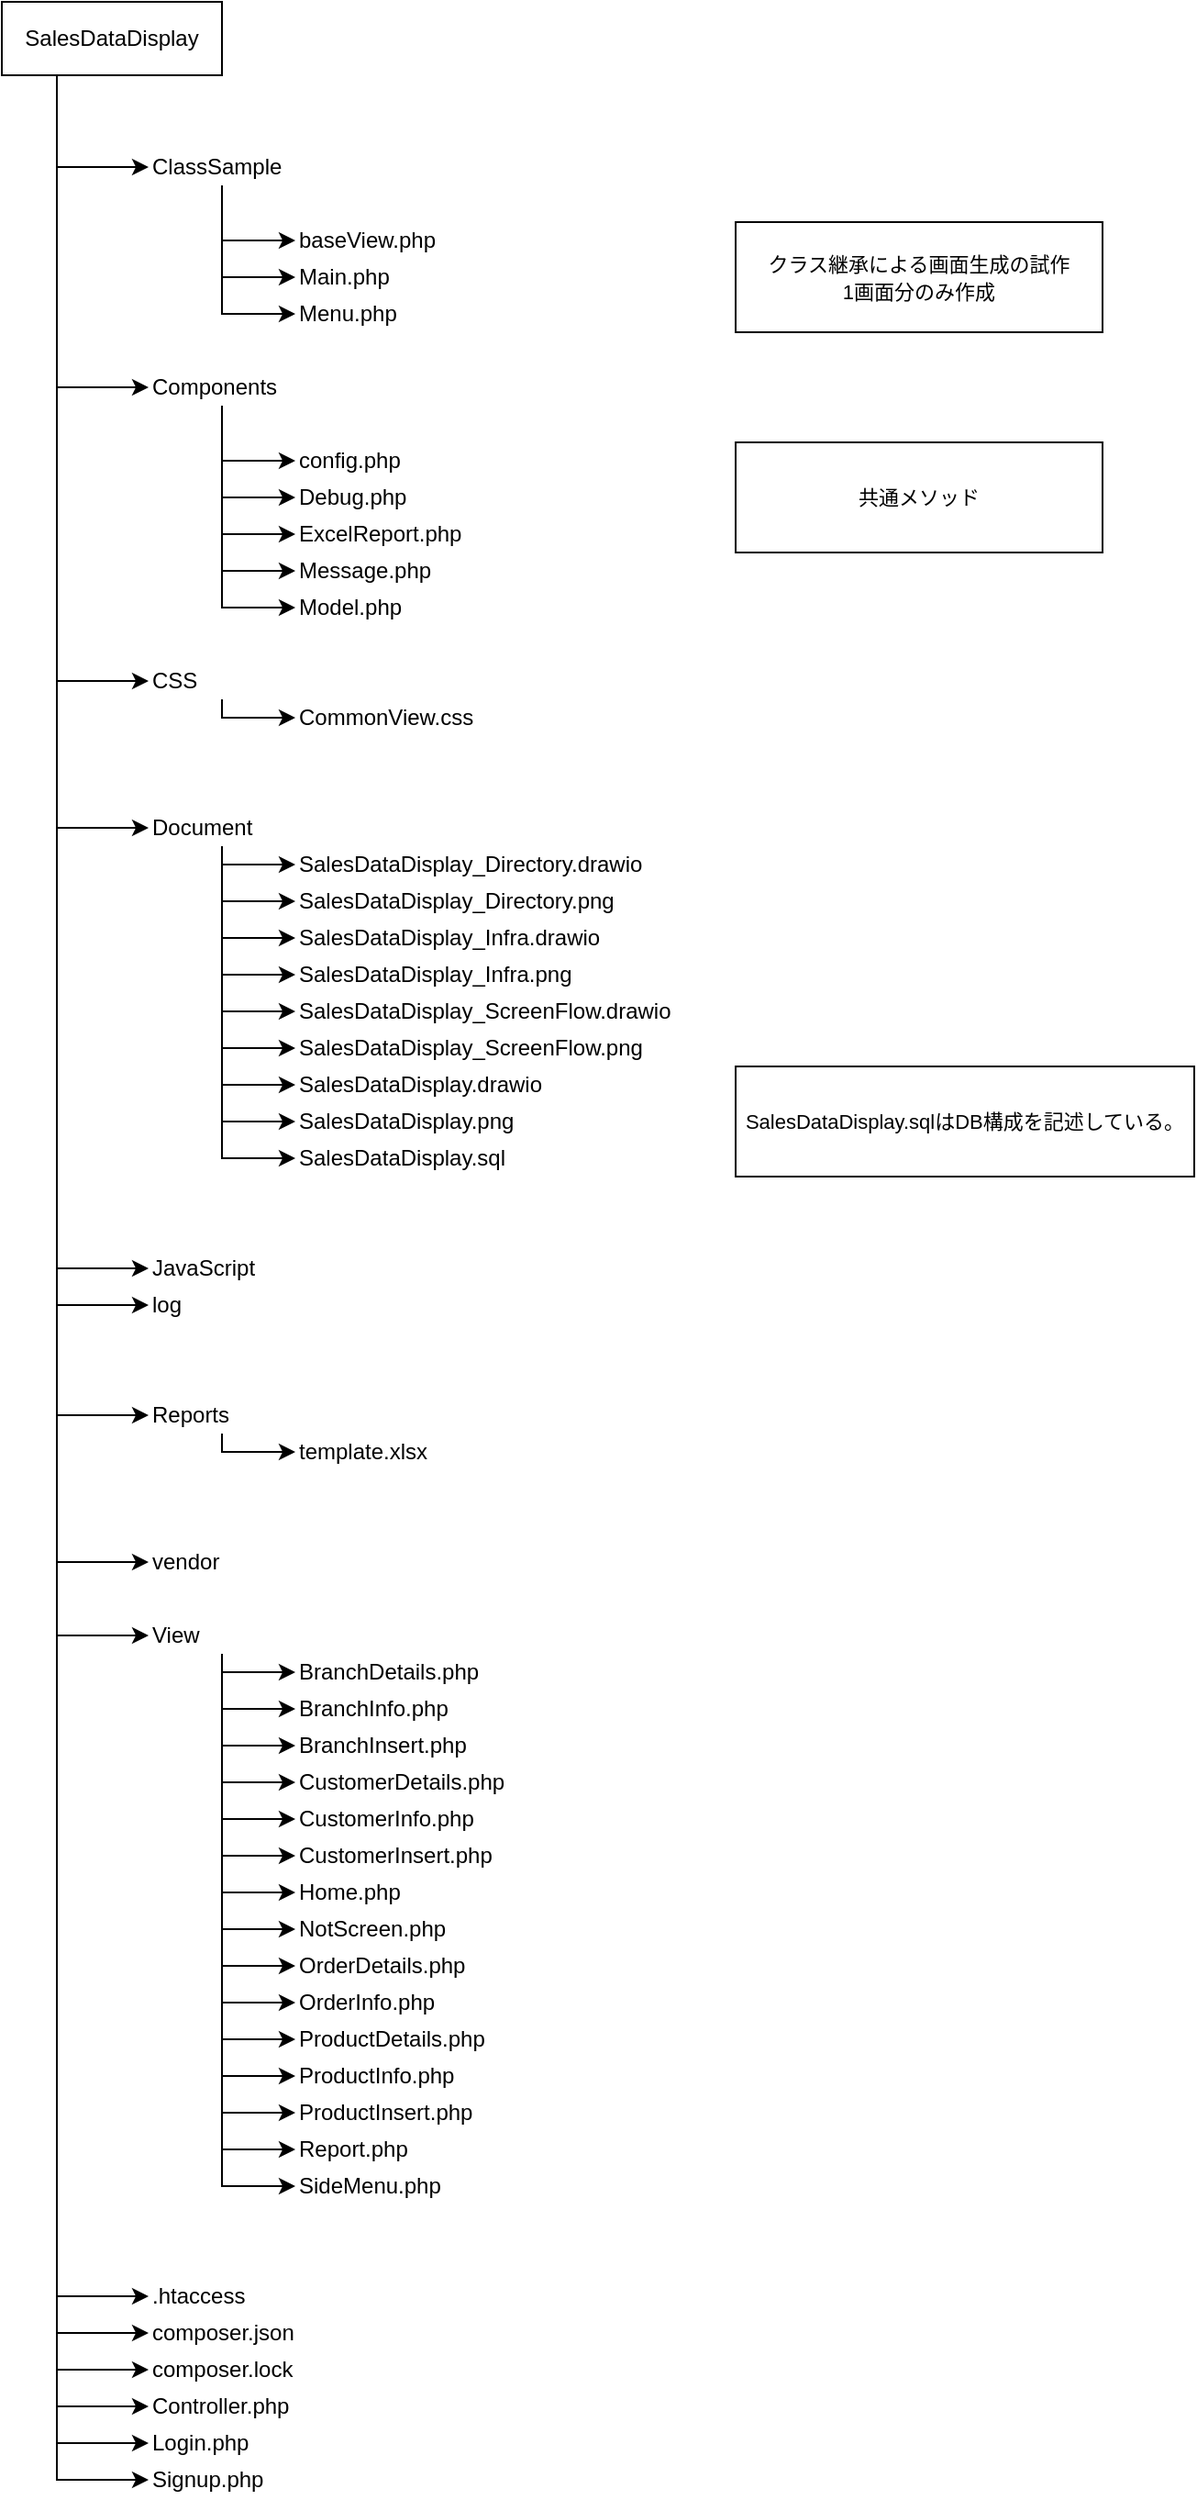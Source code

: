 <mxfile version="14.4.2" type="device"><diagram id="Zh961xgLO9c17aI5aKZw" name="Page-1"><mxGraphModel dx="865" dy="467" grid="1" gridSize="10" guides="1" tooltips="1" connect="1" arrows="1" fold="1" page="1" pageScale="1" pageWidth="827" pageHeight="1169" math="0" shadow="0"><root><mxCell id="0"/><mxCell id="1" parent="0"/><mxCell id="ztmdv8pS6Mx0a3h0p8Kd-54" style="edgeStyle=orthogonalEdgeStyle;rounded=0;orthogonalLoop=1;jettySize=auto;html=1;exitX=0.25;exitY=1;exitDx=0;exitDy=0;entryX=0;entryY=0.5;entryDx=0;entryDy=0;" edge="1" parent="1" source="ztmdv8pS6Mx0a3h0p8Kd-2" target="ztmdv8pS6Mx0a3h0p8Kd-4"><mxGeometry relative="1" as="geometry"/></mxCell><mxCell id="ztmdv8pS6Mx0a3h0p8Kd-55" style="edgeStyle=orthogonalEdgeStyle;rounded=0;orthogonalLoop=1;jettySize=auto;html=1;exitX=0.25;exitY=1;exitDx=0;exitDy=0;entryX=0;entryY=0.5;entryDx=0;entryDy=0;" edge="1" parent="1" source="ztmdv8pS6Mx0a3h0p8Kd-2" target="ztmdv8pS6Mx0a3h0p8Kd-8"><mxGeometry relative="1" as="geometry"/></mxCell><mxCell id="ztmdv8pS6Mx0a3h0p8Kd-56" style="edgeStyle=orthogonalEdgeStyle;rounded=0;orthogonalLoop=1;jettySize=auto;html=1;exitX=0.25;exitY=1;exitDx=0;exitDy=0;entryX=0;entryY=0.5;entryDx=0;entryDy=0;" edge="1" parent="1" source="ztmdv8pS6Mx0a3h0p8Kd-2" target="ztmdv8pS6Mx0a3h0p8Kd-14"><mxGeometry relative="1" as="geometry"/></mxCell><mxCell id="ztmdv8pS6Mx0a3h0p8Kd-57" style="edgeStyle=orthogonalEdgeStyle;rounded=0;orthogonalLoop=1;jettySize=auto;html=1;exitX=0.25;exitY=1;exitDx=0;exitDy=0;entryX=0;entryY=0.5;entryDx=0;entryDy=0;" edge="1" parent="1" source="ztmdv8pS6Mx0a3h0p8Kd-2" target="ztmdv8pS6Mx0a3h0p8Kd-16"><mxGeometry relative="1" as="geometry"/></mxCell><mxCell id="ztmdv8pS6Mx0a3h0p8Kd-58" style="edgeStyle=orthogonalEdgeStyle;rounded=0;orthogonalLoop=1;jettySize=auto;html=1;exitX=0.25;exitY=1;exitDx=0;exitDy=0;entryX=0;entryY=0.5;entryDx=0;entryDy=0;" edge="1" parent="1" source="ztmdv8pS6Mx0a3h0p8Kd-2" target="ztmdv8pS6Mx0a3h0p8Kd-26"><mxGeometry relative="1" as="geometry"/></mxCell><mxCell id="ztmdv8pS6Mx0a3h0p8Kd-59" style="edgeStyle=orthogonalEdgeStyle;rounded=0;orthogonalLoop=1;jettySize=auto;html=1;exitX=0.25;exitY=1;exitDx=0;exitDy=0;entryX=0;entryY=0.5;entryDx=0;entryDy=0;" edge="1" parent="1" source="ztmdv8pS6Mx0a3h0p8Kd-2" target="ztmdv8pS6Mx0a3h0p8Kd-27"><mxGeometry relative="1" as="geometry"/></mxCell><mxCell id="ztmdv8pS6Mx0a3h0p8Kd-60" style="edgeStyle=orthogonalEdgeStyle;rounded=0;orthogonalLoop=1;jettySize=auto;html=1;exitX=0.25;exitY=1;exitDx=0;exitDy=0;entryX=0;entryY=0.5;entryDx=0;entryDy=0;" edge="1" parent="1" source="ztmdv8pS6Mx0a3h0p8Kd-2" target="ztmdv8pS6Mx0a3h0p8Kd-28"><mxGeometry relative="1" as="geometry"/></mxCell><mxCell id="ztmdv8pS6Mx0a3h0p8Kd-61" style="edgeStyle=orthogonalEdgeStyle;rounded=0;orthogonalLoop=1;jettySize=auto;html=1;exitX=0.25;exitY=1;exitDx=0;exitDy=0;entryX=0;entryY=0.5;entryDx=0;entryDy=0;" edge="1" parent="1" source="ztmdv8pS6Mx0a3h0p8Kd-2" target="ztmdv8pS6Mx0a3h0p8Kd-30"><mxGeometry relative="1" as="geometry"/></mxCell><mxCell id="ztmdv8pS6Mx0a3h0p8Kd-62" style="edgeStyle=orthogonalEdgeStyle;rounded=0;orthogonalLoop=1;jettySize=auto;html=1;exitX=0.25;exitY=1;exitDx=0;exitDy=0;entryX=0;entryY=0.5;entryDx=0;entryDy=0;" edge="1" parent="1" source="ztmdv8pS6Mx0a3h0p8Kd-2" target="ztmdv8pS6Mx0a3h0p8Kd-31"><mxGeometry relative="1" as="geometry"/></mxCell><mxCell id="ztmdv8pS6Mx0a3h0p8Kd-63" style="edgeStyle=orthogonalEdgeStyle;rounded=0;orthogonalLoop=1;jettySize=auto;html=1;exitX=0.25;exitY=1;exitDx=0;exitDy=0;entryX=0;entryY=0.5;entryDx=0;entryDy=0;" edge="1" parent="1" source="ztmdv8pS6Mx0a3h0p8Kd-2" target="ztmdv8pS6Mx0a3h0p8Kd-47"><mxGeometry relative="1" as="geometry"/></mxCell><mxCell id="ztmdv8pS6Mx0a3h0p8Kd-64" style="edgeStyle=orthogonalEdgeStyle;rounded=0;orthogonalLoop=1;jettySize=auto;html=1;exitX=0.25;exitY=1;exitDx=0;exitDy=0;entryX=0;entryY=0.5;entryDx=0;entryDy=0;" edge="1" parent="1" source="ztmdv8pS6Mx0a3h0p8Kd-2" target="ztmdv8pS6Mx0a3h0p8Kd-48"><mxGeometry relative="1" as="geometry"/></mxCell><mxCell id="ztmdv8pS6Mx0a3h0p8Kd-65" style="edgeStyle=orthogonalEdgeStyle;rounded=0;orthogonalLoop=1;jettySize=auto;html=1;exitX=0.25;exitY=1;exitDx=0;exitDy=0;entryX=0;entryY=0.5;entryDx=0;entryDy=0;" edge="1" parent="1" source="ztmdv8pS6Mx0a3h0p8Kd-2" target="ztmdv8pS6Mx0a3h0p8Kd-49"><mxGeometry relative="1" as="geometry"/></mxCell><mxCell id="ztmdv8pS6Mx0a3h0p8Kd-66" style="edgeStyle=orthogonalEdgeStyle;rounded=0;orthogonalLoop=1;jettySize=auto;html=1;exitX=0.25;exitY=1;exitDx=0;exitDy=0;entryX=0;entryY=0.5;entryDx=0;entryDy=0;" edge="1" parent="1" source="ztmdv8pS6Mx0a3h0p8Kd-2" target="ztmdv8pS6Mx0a3h0p8Kd-50"><mxGeometry relative="1" as="geometry"/></mxCell><mxCell id="ztmdv8pS6Mx0a3h0p8Kd-67" style="edgeStyle=orthogonalEdgeStyle;rounded=0;orthogonalLoop=1;jettySize=auto;html=1;exitX=0.25;exitY=1;exitDx=0;exitDy=0;entryX=0;entryY=0.5;entryDx=0;entryDy=0;" edge="1" parent="1" source="ztmdv8pS6Mx0a3h0p8Kd-2" target="ztmdv8pS6Mx0a3h0p8Kd-51"><mxGeometry relative="1" as="geometry"/></mxCell><mxCell id="ztmdv8pS6Mx0a3h0p8Kd-68" style="edgeStyle=orthogonalEdgeStyle;rounded=0;orthogonalLoop=1;jettySize=auto;html=1;exitX=0.25;exitY=1;exitDx=0;exitDy=0;entryX=0;entryY=0.5;entryDx=0;entryDy=0;" edge="1" parent="1" source="ztmdv8pS6Mx0a3h0p8Kd-2" target="ztmdv8pS6Mx0a3h0p8Kd-52"><mxGeometry relative="1" as="geometry"/></mxCell><mxCell id="ztmdv8pS6Mx0a3h0p8Kd-2" value="SalesDataDisplay" style="rounded=0;whiteSpace=wrap;html=1;" vertex="1" parent="1"><mxGeometry x="40" y="40" width="120" height="40" as="geometry"/></mxCell><mxCell id="ztmdv8pS6Mx0a3h0p8Kd-69" style="edgeStyle=orthogonalEdgeStyle;rounded=0;orthogonalLoop=1;jettySize=auto;html=1;exitX=0.25;exitY=1;exitDx=0;exitDy=0;entryX=0;entryY=0.5;entryDx=0;entryDy=0;" edge="1" parent="1" source="ztmdv8pS6Mx0a3h0p8Kd-4" target="ztmdv8pS6Mx0a3h0p8Kd-5"><mxGeometry relative="1" as="geometry"/></mxCell><mxCell id="ztmdv8pS6Mx0a3h0p8Kd-70" style="edgeStyle=orthogonalEdgeStyle;rounded=0;orthogonalLoop=1;jettySize=auto;html=1;exitX=0.25;exitY=1;exitDx=0;exitDy=0;entryX=0;entryY=0.5;entryDx=0;entryDy=0;" edge="1" parent="1" source="ztmdv8pS6Mx0a3h0p8Kd-4" target="ztmdv8pS6Mx0a3h0p8Kd-6"><mxGeometry relative="1" as="geometry"/></mxCell><mxCell id="ztmdv8pS6Mx0a3h0p8Kd-71" style="edgeStyle=orthogonalEdgeStyle;rounded=0;orthogonalLoop=1;jettySize=auto;html=1;exitX=0.25;exitY=1;exitDx=0;exitDy=0;entryX=0;entryY=0.5;entryDx=0;entryDy=0;" edge="1" parent="1" source="ztmdv8pS6Mx0a3h0p8Kd-4" target="ztmdv8pS6Mx0a3h0p8Kd-7"><mxGeometry relative="1" as="geometry"/></mxCell><mxCell id="ztmdv8pS6Mx0a3h0p8Kd-4" value="ClassSample" style="text;html=1;strokeColor=none;fillColor=none;align=left;verticalAlign=middle;whiteSpace=wrap;rounded=0;" vertex="1" parent="1"><mxGeometry x="120" y="120" width="160" height="20" as="geometry"/></mxCell><mxCell id="ztmdv8pS6Mx0a3h0p8Kd-5" value="baseView.php" style="text;html=1;strokeColor=none;fillColor=none;align=left;verticalAlign=middle;whiteSpace=wrap;rounded=0;" vertex="1" parent="1"><mxGeometry x="200" y="160" width="160" height="20" as="geometry"/></mxCell><mxCell id="ztmdv8pS6Mx0a3h0p8Kd-6" value="Main.php" style="text;html=1;strokeColor=none;fillColor=none;align=left;verticalAlign=middle;whiteSpace=wrap;rounded=0;" vertex="1" parent="1"><mxGeometry x="200" y="180" width="160" height="20" as="geometry"/></mxCell><mxCell id="ztmdv8pS6Mx0a3h0p8Kd-7" value="Menu.php" style="text;html=1;strokeColor=none;fillColor=none;align=left;verticalAlign=middle;whiteSpace=wrap;rounded=0;" vertex="1" parent="1"><mxGeometry x="200" y="200" width="160" height="20" as="geometry"/></mxCell><mxCell id="ztmdv8pS6Mx0a3h0p8Kd-72" style="edgeStyle=orthogonalEdgeStyle;rounded=0;orthogonalLoop=1;jettySize=auto;html=1;exitX=0.25;exitY=1;exitDx=0;exitDy=0;entryX=0;entryY=0.5;entryDx=0;entryDy=0;" edge="1" parent="1" source="ztmdv8pS6Mx0a3h0p8Kd-8" target="ztmdv8pS6Mx0a3h0p8Kd-9"><mxGeometry relative="1" as="geometry"/></mxCell><mxCell id="ztmdv8pS6Mx0a3h0p8Kd-73" style="edgeStyle=orthogonalEdgeStyle;rounded=0;orthogonalLoop=1;jettySize=auto;html=1;exitX=0.25;exitY=1;exitDx=0;exitDy=0;entryX=0;entryY=0.5;entryDx=0;entryDy=0;" edge="1" parent="1" source="ztmdv8pS6Mx0a3h0p8Kd-8" target="ztmdv8pS6Mx0a3h0p8Kd-10"><mxGeometry relative="1" as="geometry"/></mxCell><mxCell id="ztmdv8pS6Mx0a3h0p8Kd-74" style="edgeStyle=orthogonalEdgeStyle;rounded=0;orthogonalLoop=1;jettySize=auto;html=1;exitX=0.25;exitY=1;exitDx=0;exitDy=0;entryX=0;entryY=0.5;entryDx=0;entryDy=0;" edge="1" parent="1" source="ztmdv8pS6Mx0a3h0p8Kd-8" target="ztmdv8pS6Mx0a3h0p8Kd-11"><mxGeometry relative="1" as="geometry"/></mxCell><mxCell id="ztmdv8pS6Mx0a3h0p8Kd-75" style="edgeStyle=orthogonalEdgeStyle;rounded=0;orthogonalLoop=1;jettySize=auto;html=1;exitX=0.25;exitY=1;exitDx=0;exitDy=0;entryX=0;entryY=0.5;entryDx=0;entryDy=0;" edge="1" parent="1" source="ztmdv8pS6Mx0a3h0p8Kd-8" target="ztmdv8pS6Mx0a3h0p8Kd-12"><mxGeometry relative="1" as="geometry"/></mxCell><mxCell id="ztmdv8pS6Mx0a3h0p8Kd-76" style="edgeStyle=orthogonalEdgeStyle;rounded=0;orthogonalLoop=1;jettySize=auto;html=1;exitX=0.25;exitY=1;exitDx=0;exitDy=0;entryX=0;entryY=0.5;entryDx=0;entryDy=0;" edge="1" parent="1" source="ztmdv8pS6Mx0a3h0p8Kd-8" target="ztmdv8pS6Mx0a3h0p8Kd-13"><mxGeometry relative="1" as="geometry"/></mxCell><mxCell id="ztmdv8pS6Mx0a3h0p8Kd-8" value="Components" style="text;html=1;strokeColor=none;fillColor=none;align=left;verticalAlign=middle;whiteSpace=wrap;rounded=0;" vertex="1" parent="1"><mxGeometry x="120" y="240" width="160" height="20" as="geometry"/></mxCell><mxCell id="ztmdv8pS6Mx0a3h0p8Kd-9" value="config.php" style="text;html=1;strokeColor=none;fillColor=none;align=left;verticalAlign=middle;whiteSpace=wrap;rounded=0;" vertex="1" parent="1"><mxGeometry x="200" y="280" width="160" height="20" as="geometry"/></mxCell><mxCell id="ztmdv8pS6Mx0a3h0p8Kd-10" value="Debug.php" style="text;html=1;strokeColor=none;fillColor=none;align=left;verticalAlign=middle;whiteSpace=wrap;rounded=0;" vertex="1" parent="1"><mxGeometry x="200" y="300" width="160" height="20" as="geometry"/></mxCell><mxCell id="ztmdv8pS6Mx0a3h0p8Kd-11" value="ExcelReport.php" style="text;html=1;strokeColor=none;fillColor=none;align=left;verticalAlign=middle;whiteSpace=wrap;rounded=0;" vertex="1" parent="1"><mxGeometry x="200" y="320" width="160" height="20" as="geometry"/></mxCell><mxCell id="ztmdv8pS6Mx0a3h0p8Kd-12" value="Message.php" style="text;html=1;strokeColor=none;fillColor=none;align=left;verticalAlign=middle;whiteSpace=wrap;rounded=0;" vertex="1" parent="1"><mxGeometry x="200" y="340" width="160" height="20" as="geometry"/></mxCell><mxCell id="ztmdv8pS6Mx0a3h0p8Kd-13" value="Model.php" style="text;html=1;strokeColor=none;fillColor=none;align=left;verticalAlign=middle;whiteSpace=wrap;rounded=0;" vertex="1" parent="1"><mxGeometry x="200" y="360" width="160" height="20" as="geometry"/></mxCell><mxCell id="ztmdv8pS6Mx0a3h0p8Kd-77" style="edgeStyle=orthogonalEdgeStyle;rounded=0;orthogonalLoop=1;jettySize=auto;html=1;exitX=0.25;exitY=1;exitDx=0;exitDy=0;entryX=0;entryY=0.5;entryDx=0;entryDy=0;" edge="1" parent="1" source="ztmdv8pS6Mx0a3h0p8Kd-14" target="ztmdv8pS6Mx0a3h0p8Kd-15"><mxGeometry relative="1" as="geometry"><Array as="points"><mxPoint x="160" y="430"/></Array></mxGeometry></mxCell><mxCell id="ztmdv8pS6Mx0a3h0p8Kd-14" value="CSS" style="text;html=1;strokeColor=none;fillColor=none;align=left;verticalAlign=middle;whiteSpace=wrap;rounded=0;" vertex="1" parent="1"><mxGeometry x="120" y="400" width="160" height="20" as="geometry"/></mxCell><mxCell id="ztmdv8pS6Mx0a3h0p8Kd-15" value="CommonView.css" style="text;html=1;strokeColor=none;fillColor=none;align=left;verticalAlign=middle;whiteSpace=wrap;rounded=0;" vertex="1" parent="1"><mxGeometry x="200" y="420" width="160" height="20" as="geometry"/></mxCell><mxCell id="ztmdv8pS6Mx0a3h0p8Kd-78" style="edgeStyle=orthogonalEdgeStyle;rounded=0;orthogonalLoop=1;jettySize=auto;html=1;exitX=0.25;exitY=1;exitDx=0;exitDy=0;entryX=0;entryY=0.5;entryDx=0;entryDy=0;" edge="1" parent="1" source="ztmdv8pS6Mx0a3h0p8Kd-16" target="ztmdv8pS6Mx0a3h0p8Kd-17"><mxGeometry relative="1" as="geometry"><Array as="points"><mxPoint x="160" y="510"/></Array></mxGeometry></mxCell><mxCell id="ztmdv8pS6Mx0a3h0p8Kd-79" style="edgeStyle=orthogonalEdgeStyle;rounded=0;orthogonalLoop=1;jettySize=auto;html=1;exitX=0.25;exitY=1;exitDx=0;exitDy=0;entryX=0;entryY=0.5;entryDx=0;entryDy=0;" edge="1" parent="1" source="ztmdv8pS6Mx0a3h0p8Kd-16" target="ztmdv8pS6Mx0a3h0p8Kd-18"><mxGeometry relative="1" as="geometry"/></mxCell><mxCell id="ztmdv8pS6Mx0a3h0p8Kd-80" style="edgeStyle=orthogonalEdgeStyle;rounded=0;orthogonalLoop=1;jettySize=auto;html=1;exitX=0.25;exitY=1;exitDx=0;exitDy=0;entryX=0;entryY=0.5;entryDx=0;entryDy=0;" edge="1" parent="1" source="ztmdv8pS6Mx0a3h0p8Kd-16" target="ztmdv8pS6Mx0a3h0p8Kd-19"><mxGeometry relative="1" as="geometry"/></mxCell><mxCell id="ztmdv8pS6Mx0a3h0p8Kd-81" style="edgeStyle=orthogonalEdgeStyle;rounded=0;orthogonalLoop=1;jettySize=auto;html=1;exitX=0.25;exitY=1;exitDx=0;exitDy=0;entryX=0;entryY=0.5;entryDx=0;entryDy=0;" edge="1" parent="1" source="ztmdv8pS6Mx0a3h0p8Kd-16" target="ztmdv8pS6Mx0a3h0p8Kd-20"><mxGeometry relative="1" as="geometry"/></mxCell><mxCell id="ztmdv8pS6Mx0a3h0p8Kd-82" style="edgeStyle=orthogonalEdgeStyle;rounded=0;orthogonalLoop=1;jettySize=auto;html=1;exitX=0.25;exitY=1;exitDx=0;exitDy=0;entryX=0;entryY=0.5;entryDx=0;entryDy=0;" edge="1" parent="1" source="ztmdv8pS6Mx0a3h0p8Kd-16" target="ztmdv8pS6Mx0a3h0p8Kd-21"><mxGeometry relative="1" as="geometry"/></mxCell><mxCell id="ztmdv8pS6Mx0a3h0p8Kd-83" style="edgeStyle=orthogonalEdgeStyle;rounded=0;orthogonalLoop=1;jettySize=auto;html=1;exitX=0.25;exitY=1;exitDx=0;exitDy=0;entryX=0;entryY=0.5;entryDx=0;entryDy=0;" edge="1" parent="1" source="ztmdv8pS6Mx0a3h0p8Kd-16" target="ztmdv8pS6Mx0a3h0p8Kd-22"><mxGeometry relative="1" as="geometry"/></mxCell><mxCell id="ztmdv8pS6Mx0a3h0p8Kd-84" style="edgeStyle=orthogonalEdgeStyle;rounded=0;orthogonalLoop=1;jettySize=auto;html=1;exitX=0.25;exitY=1;exitDx=0;exitDy=0;entryX=0;entryY=0.5;entryDx=0;entryDy=0;" edge="1" parent="1" source="ztmdv8pS6Mx0a3h0p8Kd-16" target="ztmdv8pS6Mx0a3h0p8Kd-23"><mxGeometry relative="1" as="geometry"/></mxCell><mxCell id="ztmdv8pS6Mx0a3h0p8Kd-85" style="edgeStyle=orthogonalEdgeStyle;rounded=0;orthogonalLoop=1;jettySize=auto;html=1;exitX=0.25;exitY=1;exitDx=0;exitDy=0;entryX=0;entryY=0.5;entryDx=0;entryDy=0;" edge="1" parent="1" source="ztmdv8pS6Mx0a3h0p8Kd-16" target="ztmdv8pS6Mx0a3h0p8Kd-24"><mxGeometry relative="1" as="geometry"/></mxCell><mxCell id="ztmdv8pS6Mx0a3h0p8Kd-86" style="edgeStyle=orthogonalEdgeStyle;rounded=0;orthogonalLoop=1;jettySize=auto;html=1;exitX=0.25;exitY=1;exitDx=0;exitDy=0;entryX=0;entryY=0.5;entryDx=0;entryDy=0;" edge="1" parent="1" source="ztmdv8pS6Mx0a3h0p8Kd-16" target="ztmdv8pS6Mx0a3h0p8Kd-25"><mxGeometry relative="1" as="geometry"/></mxCell><mxCell id="ztmdv8pS6Mx0a3h0p8Kd-16" value="Document" style="text;html=1;strokeColor=none;fillColor=none;align=left;verticalAlign=middle;whiteSpace=wrap;rounded=0;" vertex="1" parent="1"><mxGeometry x="120" y="480" width="160" height="20" as="geometry"/></mxCell><mxCell id="ztmdv8pS6Mx0a3h0p8Kd-17" value="SalesDataDisplay_Directory.drawio" style="text;html=1;strokeColor=none;fillColor=none;align=left;verticalAlign=middle;whiteSpace=wrap;rounded=0;" vertex="1" parent="1"><mxGeometry x="200" y="500" width="200" height="20" as="geometry"/></mxCell><mxCell id="ztmdv8pS6Mx0a3h0p8Kd-18" value="SalesDataDisplay_Directory.png" style="text;html=1;strokeColor=none;fillColor=none;align=left;verticalAlign=middle;whiteSpace=wrap;rounded=0;" vertex="1" parent="1"><mxGeometry x="200" y="520" width="200" height="20" as="geometry"/></mxCell><mxCell id="ztmdv8pS6Mx0a3h0p8Kd-19" value="SalesDataDisplay_Infra.drawio" style="text;html=1;strokeColor=none;fillColor=none;align=left;verticalAlign=middle;whiteSpace=wrap;rounded=0;" vertex="1" parent="1"><mxGeometry x="200" y="540" width="200" height="20" as="geometry"/></mxCell><mxCell id="ztmdv8pS6Mx0a3h0p8Kd-20" value="SalesDataDisplay_Infra.png" style="text;html=1;strokeColor=none;fillColor=none;align=left;verticalAlign=middle;whiteSpace=wrap;rounded=0;" vertex="1" parent="1"><mxGeometry x="200" y="560" width="200" height="20" as="geometry"/></mxCell><mxCell id="ztmdv8pS6Mx0a3h0p8Kd-21" value="SalesDataDisplay_ScreenFlow.drawio" style="text;html=1;strokeColor=none;fillColor=none;align=left;verticalAlign=middle;whiteSpace=wrap;rounded=0;" vertex="1" parent="1"><mxGeometry x="200" y="580" width="210" height="20" as="geometry"/></mxCell><mxCell id="ztmdv8pS6Mx0a3h0p8Kd-22" value="SalesDataDisplay_ScreenFlow.png" style="text;html=1;strokeColor=none;fillColor=none;align=left;verticalAlign=middle;whiteSpace=wrap;rounded=0;" vertex="1" parent="1"><mxGeometry x="200" y="600" width="200" height="20" as="geometry"/></mxCell><mxCell id="ztmdv8pS6Mx0a3h0p8Kd-23" value="SalesDataDisplay.drawio" style="text;html=1;strokeColor=none;fillColor=none;align=left;verticalAlign=middle;whiteSpace=wrap;rounded=0;" vertex="1" parent="1"><mxGeometry x="200" y="620" width="200" height="20" as="geometry"/></mxCell><mxCell id="ztmdv8pS6Mx0a3h0p8Kd-24" value="SalesDataDisplay.png" style="text;html=1;strokeColor=none;fillColor=none;align=left;verticalAlign=middle;whiteSpace=wrap;rounded=0;" vertex="1" parent="1"><mxGeometry x="200" y="640" width="200" height="20" as="geometry"/></mxCell><mxCell id="ztmdv8pS6Mx0a3h0p8Kd-25" value="SalesDataDisplay.sql" style="text;html=1;strokeColor=none;fillColor=none;align=left;verticalAlign=middle;whiteSpace=wrap;rounded=0;" vertex="1" parent="1"><mxGeometry x="200" y="660" width="200" height="20" as="geometry"/></mxCell><mxCell id="ztmdv8pS6Mx0a3h0p8Kd-26" value="JavaScript" style="text;html=1;strokeColor=none;fillColor=none;align=left;verticalAlign=middle;whiteSpace=wrap;rounded=0;" vertex="1" parent="1"><mxGeometry x="120" y="720" width="160" height="20" as="geometry"/></mxCell><mxCell id="ztmdv8pS6Mx0a3h0p8Kd-27" value="log" style="text;html=1;strokeColor=none;fillColor=none;align=left;verticalAlign=middle;whiteSpace=wrap;rounded=0;" vertex="1" parent="1"><mxGeometry x="120" y="740" width="160" height="20" as="geometry"/></mxCell><mxCell id="ztmdv8pS6Mx0a3h0p8Kd-87" style="edgeStyle=orthogonalEdgeStyle;rounded=0;orthogonalLoop=1;jettySize=auto;html=1;exitX=0.25;exitY=1;exitDx=0;exitDy=0;entryX=0;entryY=0.5;entryDx=0;entryDy=0;" edge="1" parent="1" source="ztmdv8pS6Mx0a3h0p8Kd-28" target="ztmdv8pS6Mx0a3h0p8Kd-29"><mxGeometry relative="1" as="geometry"><Array as="points"><mxPoint x="160" y="830"/></Array></mxGeometry></mxCell><mxCell id="ztmdv8pS6Mx0a3h0p8Kd-28" value="Reports" style="text;html=1;strokeColor=none;fillColor=none;align=left;verticalAlign=middle;whiteSpace=wrap;rounded=0;" vertex="1" parent="1"><mxGeometry x="120" y="800" width="160" height="20" as="geometry"/></mxCell><mxCell id="ztmdv8pS6Mx0a3h0p8Kd-29" value="template.xlsx" style="text;html=1;strokeColor=none;fillColor=none;align=left;verticalAlign=middle;whiteSpace=wrap;rounded=0;" vertex="1" parent="1"><mxGeometry x="200" y="820" width="200" height="20" as="geometry"/></mxCell><mxCell id="ztmdv8pS6Mx0a3h0p8Kd-30" value="vendor" style="text;html=1;strokeColor=none;fillColor=none;align=left;verticalAlign=middle;whiteSpace=wrap;rounded=0;" vertex="1" parent="1"><mxGeometry x="120" y="880" width="160" height="20" as="geometry"/></mxCell><mxCell id="ztmdv8pS6Mx0a3h0p8Kd-88" style="edgeStyle=orthogonalEdgeStyle;rounded=0;orthogonalLoop=1;jettySize=auto;html=1;exitX=0.25;exitY=1;exitDx=0;exitDy=0;entryX=0;entryY=0.5;entryDx=0;entryDy=0;" edge="1" parent="1" source="ztmdv8pS6Mx0a3h0p8Kd-31" target="ztmdv8pS6Mx0a3h0p8Kd-32"><mxGeometry relative="1" as="geometry"><Array as="points"><mxPoint x="160" y="950"/></Array></mxGeometry></mxCell><mxCell id="ztmdv8pS6Mx0a3h0p8Kd-89" style="edgeStyle=orthogonalEdgeStyle;rounded=0;orthogonalLoop=1;jettySize=auto;html=1;exitX=0.25;exitY=1;exitDx=0;exitDy=0;entryX=0;entryY=0.5;entryDx=0;entryDy=0;" edge="1" parent="1" source="ztmdv8pS6Mx0a3h0p8Kd-31" target="ztmdv8pS6Mx0a3h0p8Kd-33"><mxGeometry relative="1" as="geometry"/></mxCell><mxCell id="ztmdv8pS6Mx0a3h0p8Kd-90" style="edgeStyle=orthogonalEdgeStyle;rounded=0;orthogonalLoop=1;jettySize=auto;html=1;exitX=0.25;exitY=1;exitDx=0;exitDy=0;entryX=0;entryY=0.5;entryDx=0;entryDy=0;" edge="1" parent="1" source="ztmdv8pS6Mx0a3h0p8Kd-31" target="ztmdv8pS6Mx0a3h0p8Kd-34"><mxGeometry relative="1" as="geometry"/></mxCell><mxCell id="ztmdv8pS6Mx0a3h0p8Kd-91" style="edgeStyle=orthogonalEdgeStyle;rounded=0;orthogonalLoop=1;jettySize=auto;html=1;exitX=0.25;exitY=1;exitDx=0;exitDy=0;entryX=0;entryY=0.5;entryDx=0;entryDy=0;" edge="1" parent="1" source="ztmdv8pS6Mx0a3h0p8Kd-31" target="ztmdv8pS6Mx0a3h0p8Kd-35"><mxGeometry relative="1" as="geometry"/></mxCell><mxCell id="ztmdv8pS6Mx0a3h0p8Kd-92" style="edgeStyle=orthogonalEdgeStyle;rounded=0;orthogonalLoop=1;jettySize=auto;html=1;exitX=0.25;exitY=1;exitDx=0;exitDy=0;entryX=0;entryY=0.5;entryDx=0;entryDy=0;" edge="1" parent="1" source="ztmdv8pS6Mx0a3h0p8Kd-31" target="ztmdv8pS6Mx0a3h0p8Kd-36"><mxGeometry relative="1" as="geometry"/></mxCell><mxCell id="ztmdv8pS6Mx0a3h0p8Kd-93" style="edgeStyle=orthogonalEdgeStyle;rounded=0;orthogonalLoop=1;jettySize=auto;html=1;exitX=0.25;exitY=1;exitDx=0;exitDy=0;entryX=0;entryY=0.5;entryDx=0;entryDy=0;" edge="1" parent="1" source="ztmdv8pS6Mx0a3h0p8Kd-31" target="ztmdv8pS6Mx0a3h0p8Kd-37"><mxGeometry relative="1" as="geometry"/></mxCell><mxCell id="ztmdv8pS6Mx0a3h0p8Kd-94" style="edgeStyle=orthogonalEdgeStyle;rounded=0;orthogonalLoop=1;jettySize=auto;html=1;exitX=0.25;exitY=1;exitDx=0;exitDy=0;entryX=0;entryY=0.5;entryDx=0;entryDy=0;" edge="1" parent="1" source="ztmdv8pS6Mx0a3h0p8Kd-31" target="ztmdv8pS6Mx0a3h0p8Kd-38"><mxGeometry relative="1" as="geometry"/></mxCell><mxCell id="ztmdv8pS6Mx0a3h0p8Kd-95" style="edgeStyle=orthogonalEdgeStyle;rounded=0;orthogonalLoop=1;jettySize=auto;html=1;exitX=0.25;exitY=1;exitDx=0;exitDy=0;entryX=0;entryY=0.5;entryDx=0;entryDy=0;" edge="1" parent="1" source="ztmdv8pS6Mx0a3h0p8Kd-31" target="ztmdv8pS6Mx0a3h0p8Kd-39"><mxGeometry relative="1" as="geometry"/></mxCell><mxCell id="ztmdv8pS6Mx0a3h0p8Kd-96" style="edgeStyle=orthogonalEdgeStyle;rounded=0;orthogonalLoop=1;jettySize=auto;html=1;exitX=0.25;exitY=1;exitDx=0;exitDy=0;entryX=0;entryY=0.5;entryDx=0;entryDy=0;" edge="1" parent="1" source="ztmdv8pS6Mx0a3h0p8Kd-31" target="ztmdv8pS6Mx0a3h0p8Kd-40"><mxGeometry relative="1" as="geometry"/></mxCell><mxCell id="ztmdv8pS6Mx0a3h0p8Kd-97" style="edgeStyle=orthogonalEdgeStyle;rounded=0;orthogonalLoop=1;jettySize=auto;html=1;exitX=0.25;exitY=1;exitDx=0;exitDy=0;entryX=0;entryY=0.5;entryDx=0;entryDy=0;" edge="1" parent="1" source="ztmdv8pS6Mx0a3h0p8Kd-31" target="ztmdv8pS6Mx0a3h0p8Kd-41"><mxGeometry relative="1" as="geometry"/></mxCell><mxCell id="ztmdv8pS6Mx0a3h0p8Kd-98" style="edgeStyle=orthogonalEdgeStyle;rounded=0;orthogonalLoop=1;jettySize=auto;html=1;exitX=0.25;exitY=1;exitDx=0;exitDy=0;entryX=0;entryY=0.5;entryDx=0;entryDy=0;" edge="1" parent="1" source="ztmdv8pS6Mx0a3h0p8Kd-31" target="ztmdv8pS6Mx0a3h0p8Kd-42"><mxGeometry relative="1" as="geometry"/></mxCell><mxCell id="ztmdv8pS6Mx0a3h0p8Kd-99" style="edgeStyle=orthogonalEdgeStyle;rounded=0;orthogonalLoop=1;jettySize=auto;html=1;exitX=0.25;exitY=1;exitDx=0;exitDy=0;entryX=0;entryY=0.5;entryDx=0;entryDy=0;" edge="1" parent="1" source="ztmdv8pS6Mx0a3h0p8Kd-31" target="ztmdv8pS6Mx0a3h0p8Kd-43"><mxGeometry relative="1" as="geometry"/></mxCell><mxCell id="ztmdv8pS6Mx0a3h0p8Kd-100" style="edgeStyle=orthogonalEdgeStyle;rounded=0;orthogonalLoop=1;jettySize=auto;html=1;exitX=0.25;exitY=1;exitDx=0;exitDy=0;entryX=0;entryY=0.5;entryDx=0;entryDy=0;" edge="1" parent="1" source="ztmdv8pS6Mx0a3h0p8Kd-31" target="ztmdv8pS6Mx0a3h0p8Kd-44"><mxGeometry relative="1" as="geometry"/></mxCell><mxCell id="ztmdv8pS6Mx0a3h0p8Kd-101" style="edgeStyle=orthogonalEdgeStyle;rounded=0;orthogonalLoop=1;jettySize=auto;html=1;exitX=0.25;exitY=1;exitDx=0;exitDy=0;entryX=0;entryY=0.5;entryDx=0;entryDy=0;" edge="1" parent="1" source="ztmdv8pS6Mx0a3h0p8Kd-31" target="ztmdv8pS6Mx0a3h0p8Kd-45"><mxGeometry relative="1" as="geometry"/></mxCell><mxCell id="ztmdv8pS6Mx0a3h0p8Kd-102" style="edgeStyle=orthogonalEdgeStyle;rounded=0;orthogonalLoop=1;jettySize=auto;html=1;exitX=0.25;exitY=1;exitDx=0;exitDy=0;entryX=0;entryY=0.5;entryDx=0;entryDy=0;" edge="1" parent="1" source="ztmdv8pS6Mx0a3h0p8Kd-31" target="ztmdv8pS6Mx0a3h0p8Kd-46"><mxGeometry relative="1" as="geometry"/></mxCell><mxCell id="ztmdv8pS6Mx0a3h0p8Kd-31" value="View" style="text;html=1;strokeColor=none;fillColor=none;align=left;verticalAlign=middle;whiteSpace=wrap;rounded=0;" vertex="1" parent="1"><mxGeometry x="120" y="920" width="160" height="20" as="geometry"/></mxCell><mxCell id="ztmdv8pS6Mx0a3h0p8Kd-32" value="BranchDetails.php" style="text;html=1;strokeColor=none;fillColor=none;align=left;verticalAlign=middle;whiteSpace=wrap;rounded=0;" vertex="1" parent="1"><mxGeometry x="200" y="940" width="160" height="20" as="geometry"/></mxCell><mxCell id="ztmdv8pS6Mx0a3h0p8Kd-33" value="BranchInfo.php" style="text;html=1;strokeColor=none;fillColor=none;align=left;verticalAlign=middle;whiteSpace=wrap;rounded=0;" vertex="1" parent="1"><mxGeometry x="200" y="960" width="160" height="20" as="geometry"/></mxCell><mxCell id="ztmdv8pS6Mx0a3h0p8Kd-34" value="BranchInsert.php" style="text;html=1;strokeColor=none;fillColor=none;align=left;verticalAlign=middle;whiteSpace=wrap;rounded=0;" vertex="1" parent="1"><mxGeometry x="200" y="980" width="160" height="20" as="geometry"/></mxCell><mxCell id="ztmdv8pS6Mx0a3h0p8Kd-35" value="CustomerDetails.php" style="text;html=1;strokeColor=none;fillColor=none;align=left;verticalAlign=middle;whiteSpace=wrap;rounded=0;" vertex="1" parent="1"><mxGeometry x="200" y="1000" width="160" height="20" as="geometry"/></mxCell><mxCell id="ztmdv8pS6Mx0a3h0p8Kd-36" value="CustomerInfo.php" style="text;html=1;strokeColor=none;fillColor=none;align=left;verticalAlign=middle;whiteSpace=wrap;rounded=0;" vertex="1" parent="1"><mxGeometry x="200" y="1020" width="160" height="20" as="geometry"/></mxCell><mxCell id="ztmdv8pS6Mx0a3h0p8Kd-37" value="CustomerInsert.php" style="text;html=1;strokeColor=none;fillColor=none;align=left;verticalAlign=middle;whiteSpace=wrap;rounded=0;" vertex="1" parent="1"><mxGeometry x="200" y="1040" width="160" height="20" as="geometry"/></mxCell><mxCell id="ztmdv8pS6Mx0a3h0p8Kd-38" value="Home.php" style="text;html=1;strokeColor=none;fillColor=none;align=left;verticalAlign=middle;whiteSpace=wrap;rounded=0;" vertex="1" parent="1"><mxGeometry x="200" y="1060" width="160" height="20" as="geometry"/></mxCell><mxCell id="ztmdv8pS6Mx0a3h0p8Kd-39" value="NotScreen.php" style="text;html=1;strokeColor=none;fillColor=none;align=left;verticalAlign=middle;whiteSpace=wrap;rounded=0;" vertex="1" parent="1"><mxGeometry x="200" y="1080" width="160" height="20" as="geometry"/></mxCell><mxCell id="ztmdv8pS6Mx0a3h0p8Kd-40" value="OrderDetails.php" style="text;html=1;strokeColor=none;fillColor=none;align=left;verticalAlign=middle;whiteSpace=wrap;rounded=0;" vertex="1" parent="1"><mxGeometry x="200" y="1100" width="160" height="20" as="geometry"/></mxCell><mxCell id="ztmdv8pS6Mx0a3h0p8Kd-41" value="OrderInfo.php" style="text;html=1;strokeColor=none;fillColor=none;align=left;verticalAlign=middle;whiteSpace=wrap;rounded=0;" vertex="1" parent="1"><mxGeometry x="200" y="1120" width="160" height="20" as="geometry"/></mxCell><mxCell id="ztmdv8pS6Mx0a3h0p8Kd-42" value="ProductDetails.php" style="text;html=1;strokeColor=none;fillColor=none;align=left;verticalAlign=middle;whiteSpace=wrap;rounded=0;" vertex="1" parent="1"><mxGeometry x="200" y="1140" width="160" height="20" as="geometry"/></mxCell><mxCell id="ztmdv8pS6Mx0a3h0p8Kd-43" value="ProductInfo.php" style="text;html=1;strokeColor=none;fillColor=none;align=left;verticalAlign=middle;whiteSpace=wrap;rounded=0;" vertex="1" parent="1"><mxGeometry x="200" y="1160" width="160" height="20" as="geometry"/></mxCell><mxCell id="ztmdv8pS6Mx0a3h0p8Kd-44" value="ProductInsert.php" style="text;html=1;strokeColor=none;fillColor=none;align=left;verticalAlign=middle;whiteSpace=wrap;rounded=0;" vertex="1" parent="1"><mxGeometry x="200" y="1180" width="160" height="20" as="geometry"/></mxCell><mxCell id="ztmdv8pS6Mx0a3h0p8Kd-45" value="Report.php" style="text;html=1;strokeColor=none;fillColor=none;align=left;verticalAlign=middle;whiteSpace=wrap;rounded=0;" vertex="1" parent="1"><mxGeometry x="200" y="1200" width="160" height="20" as="geometry"/></mxCell><mxCell id="ztmdv8pS6Mx0a3h0p8Kd-46" value="SideMenu.php" style="text;html=1;strokeColor=none;fillColor=none;align=left;verticalAlign=middle;whiteSpace=wrap;rounded=0;" vertex="1" parent="1"><mxGeometry x="200" y="1220" width="160" height="20" as="geometry"/></mxCell><mxCell id="ztmdv8pS6Mx0a3h0p8Kd-47" value=".htaccess" style="text;html=1;strokeColor=none;fillColor=none;align=left;verticalAlign=middle;whiteSpace=wrap;rounded=0;" vertex="1" parent="1"><mxGeometry x="120" y="1280" width="160" height="20" as="geometry"/></mxCell><mxCell id="ztmdv8pS6Mx0a3h0p8Kd-48" value="composer.json" style="text;html=1;strokeColor=none;fillColor=none;align=left;verticalAlign=middle;whiteSpace=wrap;rounded=0;" vertex="1" parent="1"><mxGeometry x="120" y="1300" width="160" height="20" as="geometry"/></mxCell><mxCell id="ztmdv8pS6Mx0a3h0p8Kd-49" value="composer.lock" style="text;html=1;strokeColor=none;fillColor=none;align=left;verticalAlign=middle;whiteSpace=wrap;rounded=0;" vertex="1" parent="1"><mxGeometry x="120" y="1320" width="160" height="20" as="geometry"/></mxCell><mxCell id="ztmdv8pS6Mx0a3h0p8Kd-50" value="Controller.php" style="text;html=1;strokeColor=none;fillColor=none;align=left;verticalAlign=middle;whiteSpace=wrap;rounded=0;" vertex="1" parent="1"><mxGeometry x="120" y="1340" width="160" height="20" as="geometry"/></mxCell><mxCell id="ztmdv8pS6Mx0a3h0p8Kd-51" value="Login.php" style="text;html=1;strokeColor=none;fillColor=none;align=left;verticalAlign=middle;whiteSpace=wrap;rounded=0;" vertex="1" parent="1"><mxGeometry x="120" y="1360" width="160" height="20" as="geometry"/></mxCell><mxCell id="ztmdv8pS6Mx0a3h0p8Kd-52" value="Signup.php" style="text;html=1;strokeColor=none;fillColor=none;align=left;verticalAlign=middle;whiteSpace=wrap;rounded=0;" vertex="1" parent="1"><mxGeometry x="120" y="1380" width="160" height="20" as="geometry"/></mxCell><mxCell id="ztmdv8pS6Mx0a3h0p8Kd-103" value="&lt;font style=&quot;font-size: 11px&quot;&gt;クラス継承による画面生成の試作&lt;br&gt;1画面分のみ作成&lt;br&gt;&lt;/font&gt;" style="rounded=0;whiteSpace=wrap;html=1;" vertex="1" parent="1"><mxGeometry x="440" y="160" width="200" height="60" as="geometry"/></mxCell><mxCell id="ztmdv8pS6Mx0a3h0p8Kd-104" value="&lt;font style=&quot;font-size: 11px&quot;&gt;共通メソッド&lt;br&gt;&lt;/font&gt;" style="rounded=0;whiteSpace=wrap;html=1;" vertex="1" parent="1"><mxGeometry x="440" y="280" width="200" height="60" as="geometry"/></mxCell><mxCell id="ztmdv8pS6Mx0a3h0p8Kd-105" value="&lt;font style=&quot;font-size: 11px&quot;&gt;SalesDataDisplay.sqlはDB構成を記述している。&lt;br&gt;&lt;/font&gt;" style="rounded=0;whiteSpace=wrap;html=1;" vertex="1" parent="1"><mxGeometry x="440" y="620" width="250" height="60" as="geometry"/></mxCell></root></mxGraphModel></diagram></mxfile>